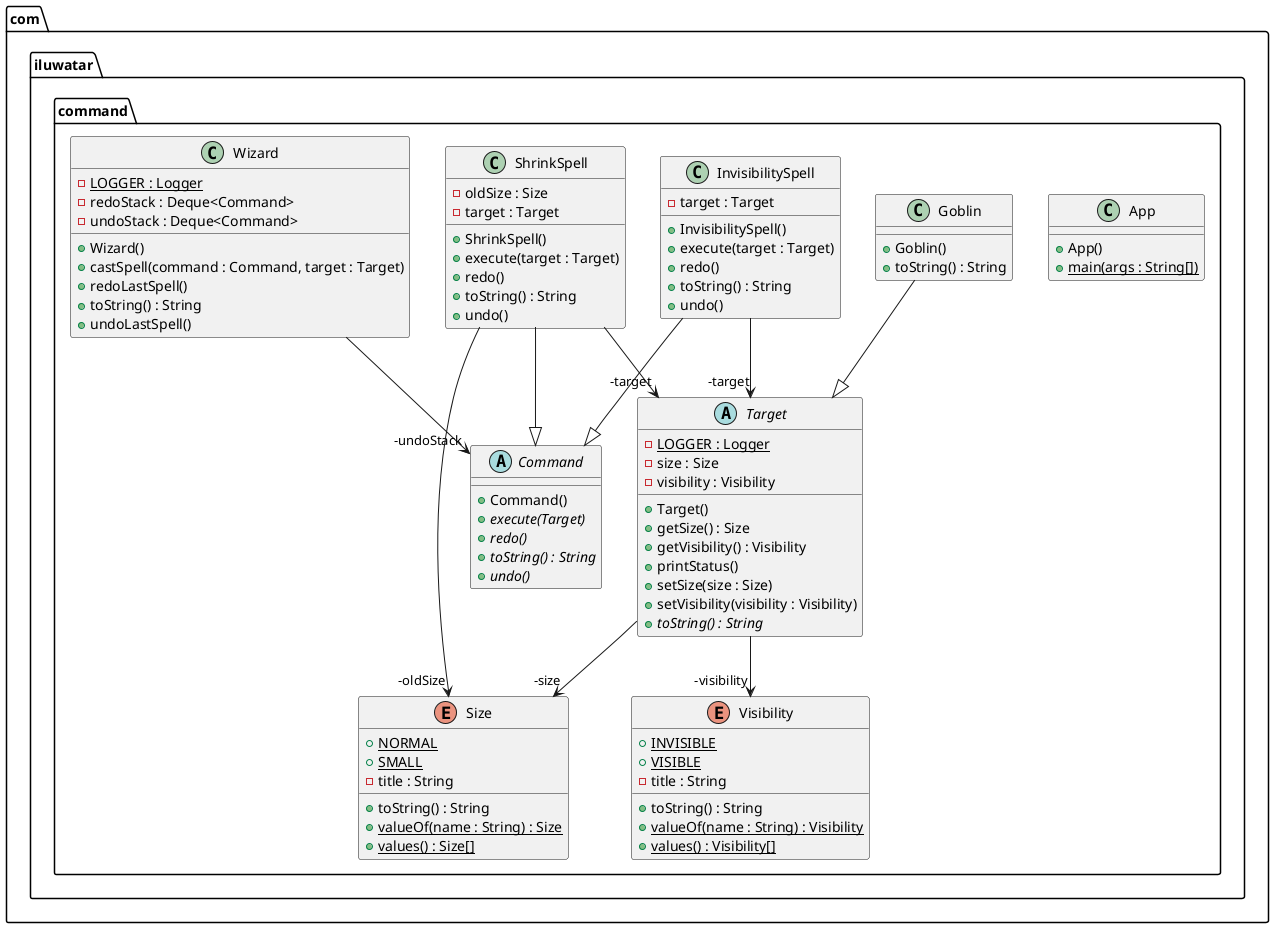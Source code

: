 @startuml
package com.iluwatar.command {
  class App {
    + App()
    + main(args : String[]) {static}
  }
  abstract class Command {
    + Command()
    + execute(Target) {abstract}
    + redo() {abstract}
    + toString() : String {abstract}
    + undo() {abstract}
  }
  class Goblin {
    + Goblin()
    + toString() : String
  }
  class InvisibilitySpell {
    - target : Target
    + InvisibilitySpell()
    + execute(target : Target)
    + redo()
    + toString() : String
    + undo()
  }
  class ShrinkSpell {
    - oldSize : Size
    - target : Target
    + ShrinkSpell()
    + execute(target : Target)
    + redo()
    + toString() : String
    + undo()
  }
  enum Size {
    + NORMAL {static}
    + SMALL {static}
    - title : String
    + toString() : String
    + valueOf(name : String) : Size {static}
    + values() : Size[] {static}
  }
  abstract class Target {
    - LOGGER : Logger {static}
    - size : Size
    - visibility : Visibility
    + Target()
    + getSize() : Size
    + getVisibility() : Visibility
    + printStatus()
    + setSize(size : Size)
    + setVisibility(visibility : Visibility)
    + toString() : String {abstract}
  }
  enum Visibility {
    + INVISIBLE {static}
    + VISIBLE {static}
    - title : String
    + toString() : String
    + valueOf(name : String) : Visibility {static}
    + values() : Visibility[] {static}
  }
  class Wizard {
    - LOGGER : Logger {static}
    - redoStack : Deque<Command>
    - undoStack : Deque<Command>
    + Wizard()
    + castSpell(command : Command, target : Target)
    + redoLastSpell()
    + toString() : String
    + undoLastSpell()
  }
}
Target -->  "-size" Size
Wizard -->  "-undoStack" Command
ShrinkSpell -->  "-oldSize" Size
InvisibilitySpell -->  "-target" Target
ShrinkSpell -->  "-target" Target
Target -->  "-visibility" Visibility
Goblin --|> Target 
InvisibilitySpell --|> Command 
ShrinkSpell --|> Command 
@enduml